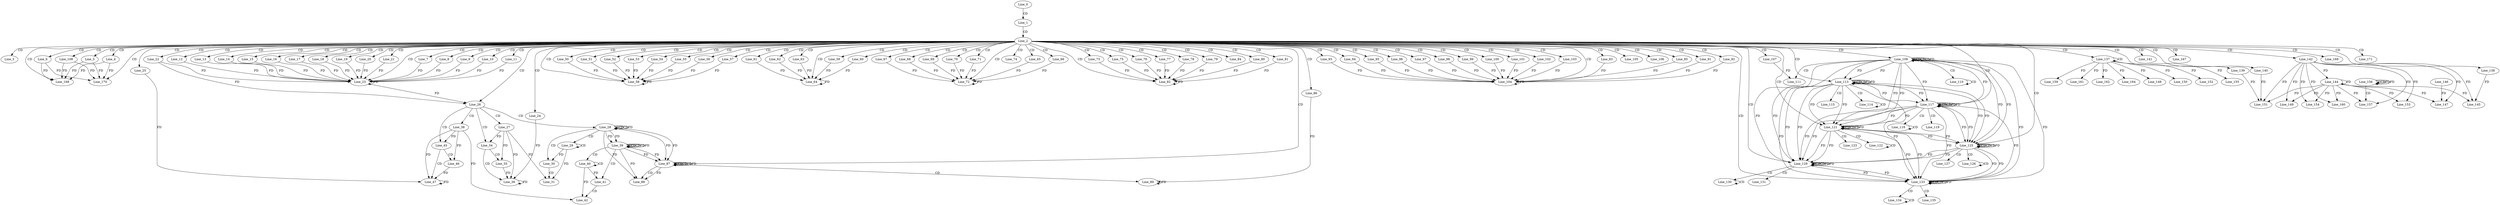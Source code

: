digraph G {
  Line_0;
  Line_1;
  Line_2;
  Line_3;
  Line_4;
  Line_5;
  Line_6;
  Line_7;
  Line_8;
  Line_9;
  Line_10;
  Line_11;
  Line_12;
  Line_13;
  Line_14;
  Line_15;
  Line_16;
  Line_17;
  Line_18;
  Line_19;
  Line_20;
  Line_21;
  Line_22;
  Line_23;
  Line_23;
  Line_24;
  Line_25;
  Line_26;
  Line_27;
  Line_28;
  Line_28;
  Line_28;
  Line_29;
  Line_29;
  Line_30;
  Line_31;
  Line_34;
  Line_34;
  Line_35;
  Line_35;
  Line_36;
  Line_36;
  Line_38;
  Line_39;
  Line_39;
  Line_39;
  Line_40;
  Line_40;
  Line_41;
  Line_42;
  Line_45;
  Line_45;
  Line_46;
  Line_46;
  Line_47;
  Line_47;
  Line_50;
  Line_51;
  Line_52;
  Line_53;
  Line_54;
  Line_55;
  Line_56;
  Line_57;
  Line_58;
  Line_58;
  Line_59;
  Line_60;
  Line_61;
  Line_62;
  Line_63;
  Line_64;
  Line_64;
  Line_65;
  Line_66;
  Line_67;
  Line_68;
  Line_69;
  Line_70;
  Line_71;
  Line_72;
  Line_72;
  Line_73;
  Line_74;
  Line_75;
  Line_76;
  Line_77;
  Line_78;
  Line_79;
  Line_80;
  Line_81;
  Line_82;
  Line_82;
  Line_83;
  Line_84;
  Line_85;
  Line_86;
  Line_87;
  Line_87;
  Line_87;
  Line_88;
  Line_88;
  Line_89;
  Line_91;
  Line_92;
  Line_93;
  Line_94;
  Line_95;
  Line_96;
  Line_97;
  Line_98;
  Line_99;
  Line_100;
  Line_101;
  Line_102;
  Line_103;
  Line_104;
  Line_104;
  Line_105;
  Line_106;
  Line_107;
  Line_108;
  Line_109;
  Line_109;
  Line_109;
  Line_110;
  Line_110;
  Line_111;
  Line_113;
  Line_113;
  Line_113;
  Line_114;
  Line_114;
  Line_115;
  Line_117;
  Line_117;
  Line_117;
  Line_118;
  Line_118;
  Line_119;
  Line_121;
  Line_121;
  Line_121;
  Line_122;
  Line_122;
  Line_123;
  Line_125;
  Line_125;
  Line_125;
  Line_126;
  Line_126;
  Line_127;
  Line_129;
  Line_129;
  Line_129;
  Line_130;
  Line_130;
  Line_131;
  Line_133;
  Line_133;
  Line_133;
  Line_134;
  Line_134;
  Line_135;
  Line_137;
  Line_137;
  Line_138;
  Line_139;
  Line_140;
  Line_141;
  Line_142;
  Line_144;
  Line_145;
  Line_147;
  Line_146;
  Line_148;
  Line_149;
  Line_150;
  Line_151;
  Line_152;
  Line_153;
  Line_154;
  Line_155;
  Line_156;
  Line_156;
  Line_156;
  Line_157;
  Line_159;
  Line_160;
  Line_161;
  Line_162;
  Line_164;
  Line_167;
  Line_168;
  Line_169;
  Line_170;
  Line_171;
  Line_0 -> Line_1 [ label="CD" ];
  Line_1 -> Line_2 [ label="CD" ];
  Line_2 -> Line_3 [ label="CD" ];
  Line_2 -> Line_4 [ label="CD" ];
  Line_2 -> Line_5 [ label="CD" ];
  Line_2 -> Line_6 [ label="CD" ];
  Line_2 -> Line_7 [ label="CD" ];
  Line_2 -> Line_8 [ label="CD" ];
  Line_2 -> Line_9 [ label="CD" ];
  Line_2 -> Line_10 [ label="CD" ];
  Line_2 -> Line_11 [ label="CD" ];
  Line_2 -> Line_12 [ label="CD" ];
  Line_2 -> Line_13 [ label="CD" ];
  Line_2 -> Line_14 [ label="CD" ];
  Line_2 -> Line_15 [ label="CD" ];
  Line_2 -> Line_16 [ label="CD" ];
  Line_2 -> Line_17 [ label="CD" ];
  Line_2 -> Line_18 [ label="CD" ];
  Line_2 -> Line_19 [ label="CD" ];
  Line_2 -> Line_20 [ label="CD" ];
  Line_2 -> Line_21 [ label="CD" ];
  Line_2 -> Line_22 [ label="CD" ];
  Line_2 -> Line_23 [ label="CD" ];
  Line_22 -> Line_23 [ label="FD" ];
  Line_23 -> Line_23 [ label="FD" ];
  Line_7 -> Line_23 [ label="FD" ];
  Line_8 -> Line_23 [ label="FD" ];
  Line_9 -> Line_23 [ label="FD" ];
  Line_15 -> Line_23 [ label="FD" ];
  Line_10 -> Line_23 [ label="FD" ];
  Line_11 -> Line_23 [ label="FD" ];
  Line_12 -> Line_23 [ label="FD" ];
  Line_13 -> Line_23 [ label="FD" ];
  Line_14 -> Line_23 [ label="FD" ];
  Line_16 -> Line_23 [ label="FD" ];
  Line_17 -> Line_23 [ label="FD" ];
  Line_18 -> Line_23 [ label="FD" ];
  Line_19 -> Line_23 [ label="FD" ];
  Line_20 -> Line_23 [ label="FD" ];
  Line_21 -> Line_23 [ label="FD" ];
  Line_2 -> Line_24 [ label="CD" ];
  Line_2 -> Line_25 [ label="CD" ];
  Line_2 -> Line_26 [ label="CD" ];
  Line_22 -> Line_26 [ label="FD" ];
  Line_23 -> Line_26 [ label="FD" ];
  Line_26 -> Line_27 [ label="CD" ];
  Line_26 -> Line_28 [ label="CD" ];
  Line_28 -> Line_28 [ label="CD" ];
  Line_28 -> Line_28 [ label="CD" ];
  Line_28 -> Line_28 [ label="FD" ];
  Line_28 -> Line_29 [ label="CD" ];
  Line_29 -> Line_29 [ label="CD" ];
  Line_28 -> Line_30 [ label="CD" ];
  Line_29 -> Line_30 [ label="FD" ];
  Line_30 -> Line_31 [ label="CD" ];
  Line_27 -> Line_31 [ label="FD" ];
  Line_29 -> Line_31 [ label="FD" ];
  Line_26 -> Line_34 [ label="CD" ];
  Line_27 -> Line_34 [ label="FD" ];
  Line_34 -> Line_35 [ label="CD" ];
  Line_27 -> Line_35 [ label="FD" ];
  Line_34 -> Line_36 [ label="CD" ];
  Line_24 -> Line_36 [ label="FD" ];
  Line_36 -> Line_36 [ label="FD" ];
  Line_27 -> Line_36 [ label="FD" ];
  Line_35 -> Line_36 [ label="FD" ];
  Line_26 -> Line_38 [ label="CD" ];
  Line_39 -> Line_39 [ label="CD" ];
  Line_28 -> Line_39 [ label="FD" ];
  Line_39 -> Line_39 [ label="CD" ];
  Line_39 -> Line_39 [ label="FD" ];
  Line_28 -> Line_39 [ label="FD" ];
  Line_39 -> Line_40 [ label="CD" ];
  Line_40 -> Line_40 [ label="CD" ];
  Line_39 -> Line_41 [ label="CD" ];
  Line_40 -> Line_41 [ label="FD" ];
  Line_41 -> Line_42 [ label="CD" ];
  Line_38 -> Line_42 [ label="FD" ];
  Line_40 -> Line_42 [ label="FD" ];
  Line_26 -> Line_45 [ label="CD" ];
  Line_38 -> Line_45 [ label="FD" ];
  Line_45 -> Line_46 [ label="CD" ];
  Line_38 -> Line_46 [ label="FD" ];
  Line_45 -> Line_47 [ label="CD" ];
  Line_25 -> Line_47 [ label="FD" ];
  Line_47 -> Line_47 [ label="FD" ];
  Line_38 -> Line_47 [ label="FD" ];
  Line_46 -> Line_47 [ label="FD" ];
  Line_2 -> Line_50 [ label="CD" ];
  Line_2 -> Line_51 [ label="CD" ];
  Line_2 -> Line_52 [ label="CD" ];
  Line_2 -> Line_53 [ label="CD" ];
  Line_2 -> Line_54 [ label="CD" ];
  Line_2 -> Line_55 [ label="CD" ];
  Line_2 -> Line_56 [ label="CD" ];
  Line_2 -> Line_57 [ label="CD" ];
  Line_2 -> Line_58 [ label="CD" ];
  Line_57 -> Line_58 [ label="FD" ];
  Line_58 -> Line_58 [ label="FD" ];
  Line_50 -> Line_58 [ label="FD" ];
  Line_51 -> Line_58 [ label="FD" ];
  Line_52 -> Line_58 [ label="FD" ];
  Line_56 -> Line_58 [ label="FD" ];
  Line_53 -> Line_58 [ label="FD" ];
  Line_54 -> Line_58 [ label="FD" ];
  Line_55 -> Line_58 [ label="FD" ];
  Line_2 -> Line_59 [ label="CD" ];
  Line_2 -> Line_60 [ label="CD" ];
  Line_2 -> Line_61 [ label="CD" ];
  Line_2 -> Line_62 [ label="CD" ];
  Line_2 -> Line_63 [ label="CD" ];
  Line_2 -> Line_64 [ label="CD" ];
  Line_63 -> Line_64 [ label="FD" ];
  Line_64 -> Line_64 [ label="FD" ];
  Line_59 -> Line_64 [ label="FD" ];
  Line_60 -> Line_64 [ label="FD" ];
  Line_61 -> Line_64 [ label="FD" ];
  Line_62 -> Line_64 [ label="FD" ];
  Line_2 -> Line_65 [ label="CD" ];
  Line_2 -> Line_66 [ label="CD" ];
  Line_2 -> Line_67 [ label="CD" ];
  Line_2 -> Line_68 [ label="CD" ];
  Line_2 -> Line_69 [ label="CD" ];
  Line_2 -> Line_70 [ label="CD" ];
  Line_2 -> Line_71 [ label="CD" ];
  Line_2 -> Line_72 [ label="CD" ];
  Line_71 -> Line_72 [ label="FD" ];
  Line_72 -> Line_72 [ label="FD" ];
  Line_65 -> Line_72 [ label="FD" ];
  Line_66 -> Line_72 [ label="FD" ];
  Line_67 -> Line_72 [ label="FD" ];
  Line_68 -> Line_72 [ label="FD" ];
  Line_69 -> Line_72 [ label="FD" ];
  Line_70 -> Line_72 [ label="FD" ];
  Line_2 -> Line_73 [ label="CD" ];
  Line_2 -> Line_74 [ label="CD" ];
  Line_2 -> Line_75 [ label="CD" ];
  Line_2 -> Line_76 [ label="CD" ];
  Line_2 -> Line_77 [ label="CD" ];
  Line_2 -> Line_78 [ label="CD" ];
  Line_2 -> Line_79 [ label="CD" ];
  Line_2 -> Line_80 [ label="CD" ];
  Line_2 -> Line_81 [ label="CD" ];
  Line_2 -> Line_82 [ label="CD" ];
  Line_81 -> Line_82 [ label="FD" ];
  Line_82 -> Line_82 [ label="FD" ];
  Line_73 -> Line_82 [ label="FD" ];
  Line_75 -> Line_82 [ label="FD" ];
  Line_76 -> Line_82 [ label="FD" ];
  Line_77 -> Line_82 [ label="FD" ];
  Line_78 -> Line_82 [ label="FD" ];
  Line_79 -> Line_82 [ label="FD" ];
  Line_80 -> Line_82 [ label="FD" ];
  Line_2 -> Line_83 [ label="CD" ];
  Line_2 -> Line_84 [ label="CD" ];
  Line_2 -> Line_85 [ label="CD" ];
  Line_2 -> Line_86 [ label="CD" ];
  Line_2 -> Line_87 [ label="CD" ];
  Line_87 -> Line_87 [ label="CD" ];
  Line_39 -> Line_87 [ label="FD" ];
  Line_28 -> Line_87 [ label="FD" ];
  Line_87 -> Line_87 [ label="CD" ];
  Line_87 -> Line_87 [ label="FD" ];
  Line_39 -> Line_87 [ label="FD" ];
  Line_28 -> Line_87 [ label="FD" ];
  Line_87 -> Line_88 [ label="CD" ];
  Line_87 -> Line_88 [ label="FD" ];
  Line_39 -> Line_88 [ label="FD" ];
  Line_28 -> Line_88 [ label="FD" ];
  Line_87 -> Line_89 [ label="CD" ];
  Line_89 -> Line_89 [ label="FD" ];
  Line_86 -> Line_89 [ label="FD" ];
  Line_2 -> Line_91 [ label="CD" ];
  Line_2 -> Line_92 [ label="CD" ];
  Line_2 -> Line_93 [ label="CD" ];
  Line_2 -> Line_94 [ label="CD" ];
  Line_2 -> Line_95 [ label="CD" ];
  Line_2 -> Line_96 [ label="CD" ];
  Line_2 -> Line_97 [ label="CD" ];
  Line_2 -> Line_98 [ label="CD" ];
  Line_2 -> Line_99 [ label="CD" ];
  Line_2 -> Line_100 [ label="CD" ];
  Line_2 -> Line_101 [ label="CD" ];
  Line_2 -> Line_102 [ label="CD" ];
  Line_2 -> Line_103 [ label="CD" ];
  Line_2 -> Line_104 [ label="CD" ];
  Line_103 -> Line_104 [ label="FD" ];
  Line_104 -> Line_104 [ label="FD" ];
  Line_83 -> Line_104 [ label="FD" ];
  Line_85 -> Line_104 [ label="FD" ];
  Line_91 -> Line_104 [ label="FD" ];
  Line_92 -> Line_104 [ label="FD" ];
  Line_93 -> Line_104 [ label="FD" ];
  Line_94 -> Line_104 [ label="FD" ];
  Line_95 -> Line_104 [ label="FD" ];
  Line_96 -> Line_104 [ label="FD" ];
  Line_97 -> Line_104 [ label="FD" ];
  Line_98 -> Line_104 [ label="FD" ];
  Line_99 -> Line_104 [ label="FD" ];
  Line_100 -> Line_104 [ label="FD" ];
  Line_101 -> Line_104 [ label="FD" ];
  Line_102 -> Line_104 [ label="FD" ];
  Line_2 -> Line_105 [ label="CD" ];
  Line_2 -> Line_106 [ label="CD" ];
  Line_2 -> Line_107 [ label="CD" ];
  Line_2 -> Line_108 [ label="CD" ];
  Line_2 -> Line_109 [ label="CD" ];
  Line_109 -> Line_109 [ label="CD" ];
  Line_109 -> Line_109 [ label="CD" ];
  Line_109 -> Line_109 [ label="FD" ];
  Line_109 -> Line_110 [ label="CD" ];
  Line_110 -> Line_110 [ label="CD" ];
  Line_109 -> Line_111 [ label="CD" ];
  Line_107 -> Line_111 [ label="FD" ];
  Line_2 -> Line_113 [ label="CD" ];
  Line_113 -> Line_113 [ label="CD" ];
  Line_109 -> Line_113 [ label="FD" ];
  Line_113 -> Line_113 [ label="CD" ];
  Line_113 -> Line_113 [ label="FD" ];
  Line_109 -> Line_113 [ label="FD" ];
  Line_113 -> Line_114 [ label="CD" ];
  Line_114 -> Line_114 [ label="CD" ];
  Line_113 -> Line_115 [ label="CD" ];
  Line_2 -> Line_117 [ label="CD" ];
  Line_117 -> Line_117 [ label="CD" ];
  Line_113 -> Line_117 [ label="FD" ];
  Line_109 -> Line_117 [ label="FD" ];
  Line_117 -> Line_117 [ label="CD" ];
  Line_117 -> Line_117 [ label="FD" ];
  Line_113 -> Line_117 [ label="FD" ];
  Line_109 -> Line_117 [ label="FD" ];
  Line_117 -> Line_118 [ label="CD" ];
  Line_118 -> Line_118 [ label="CD" ];
  Line_117 -> Line_119 [ label="CD" ];
  Line_2 -> Line_121 [ label="CD" ];
  Line_121 -> Line_121 [ label="CD" ];
  Line_117 -> Line_121 [ label="FD" ];
  Line_113 -> Line_121 [ label="FD" ];
  Line_109 -> Line_121 [ label="FD" ];
  Line_121 -> Line_121 [ label="CD" ];
  Line_121 -> Line_121 [ label="FD" ];
  Line_117 -> Line_121 [ label="FD" ];
  Line_113 -> Line_121 [ label="FD" ];
  Line_109 -> Line_121 [ label="FD" ];
  Line_121 -> Line_122 [ label="CD" ];
  Line_122 -> Line_122 [ label="CD" ];
  Line_121 -> Line_123 [ label="CD" ];
  Line_2 -> Line_125 [ label="CD" ];
  Line_125 -> Line_125 [ label="CD" ];
  Line_121 -> Line_125 [ label="FD" ];
  Line_117 -> Line_125 [ label="FD" ];
  Line_113 -> Line_125 [ label="FD" ];
  Line_109 -> Line_125 [ label="FD" ];
  Line_125 -> Line_125 [ label="CD" ];
  Line_125 -> Line_125 [ label="FD" ];
  Line_121 -> Line_125 [ label="FD" ];
  Line_117 -> Line_125 [ label="FD" ];
  Line_113 -> Line_125 [ label="FD" ];
  Line_109 -> Line_125 [ label="FD" ];
  Line_125 -> Line_126 [ label="CD" ];
  Line_126 -> Line_126 [ label="CD" ];
  Line_125 -> Line_127 [ label="CD" ];
  Line_2 -> Line_129 [ label="CD" ];
  Line_129 -> Line_129 [ label="CD" ];
  Line_125 -> Line_129 [ label="FD" ];
  Line_121 -> Line_129 [ label="FD" ];
  Line_117 -> Line_129 [ label="FD" ];
  Line_113 -> Line_129 [ label="FD" ];
  Line_109 -> Line_129 [ label="FD" ];
  Line_129 -> Line_129 [ label="CD" ];
  Line_129 -> Line_129 [ label="FD" ];
  Line_125 -> Line_129 [ label="FD" ];
  Line_121 -> Line_129 [ label="FD" ];
  Line_117 -> Line_129 [ label="FD" ];
  Line_113 -> Line_129 [ label="FD" ];
  Line_109 -> Line_129 [ label="FD" ];
  Line_129 -> Line_130 [ label="CD" ];
  Line_130 -> Line_130 [ label="CD" ];
  Line_129 -> Line_131 [ label="CD" ];
  Line_2 -> Line_133 [ label="CD" ];
  Line_133 -> Line_133 [ label="CD" ];
  Line_129 -> Line_133 [ label="FD" ];
  Line_125 -> Line_133 [ label="FD" ];
  Line_121 -> Line_133 [ label="FD" ];
  Line_117 -> Line_133 [ label="FD" ];
  Line_113 -> Line_133 [ label="FD" ];
  Line_109 -> Line_133 [ label="FD" ];
  Line_133 -> Line_133 [ label="CD" ];
  Line_133 -> Line_133 [ label="FD" ];
  Line_129 -> Line_133 [ label="FD" ];
  Line_125 -> Line_133 [ label="FD" ];
  Line_121 -> Line_133 [ label="FD" ];
  Line_117 -> Line_133 [ label="FD" ];
  Line_113 -> Line_133 [ label="FD" ];
  Line_109 -> Line_133 [ label="FD" ];
  Line_133 -> Line_134 [ label="CD" ];
  Line_134 -> Line_134 [ label="CD" ];
  Line_133 -> Line_135 [ label="CD" ];
  Line_2 -> Line_137 [ label="CD" ];
  Line_137 -> Line_137 [ label="CD" ];
  Line_2 -> Line_138 [ label="CD" ];
  Line_2 -> Line_139 [ label="CD" ];
  Line_2 -> Line_140 [ label="CD" ];
  Line_2 -> Line_141 [ label="CD" ];
  Line_2 -> Line_142 [ label="CD" ];
  Line_142 -> Line_144 [ label="FD" ];
  Line_144 -> Line_144 [ label="FD" ];
  Line_142 -> Line_145 [ label="FD" ];
  Line_144 -> Line_145 [ label="FD" ];
  Line_138 -> Line_145 [ label="FD" ];
  Line_142 -> Line_147 [ label="FD" ];
  Line_144 -> Line_147 [ label="FD" ];
  Line_146 -> Line_147 [ label="FD" ];
  Line_137 -> Line_148 [ label="FD" ];
  Line_142 -> Line_149 [ label="FD" ];
  Line_144 -> Line_149 [ label="FD" ];
  Line_137 -> Line_150 [ label="FD" ];
  Line_142 -> Line_151 [ label="FD" ];
  Line_144 -> Line_151 [ label="FD" ];
  Line_139 -> Line_151 [ label="FD" ];
  Line_140 -> Line_151 [ label="FD" ];
  Line_137 -> Line_152 [ label="FD" ];
  Line_142 -> Line_153 [ label="FD" ];
  Line_144 -> Line_153 [ label="FD" ];
  Line_142 -> Line_154 [ label="FD" ];
  Line_144 -> Line_154 [ label="FD" ];
  Line_137 -> Line_155 [ label="FD" ];
  Line_156 -> Line_156 [ label="CD" ];
  Line_156 -> Line_156 [ label="FD" ];
  Line_156 -> Line_157 [ label="CD" ];
  Line_142 -> Line_157 [ label="FD" ];
  Line_144 -> Line_157 [ label="FD" ];
  Line_137 -> Line_159 [ label="FD" ];
  Line_142 -> Line_160 [ label="FD" ];
  Line_144 -> Line_160 [ label="FD" ];
  Line_137 -> Line_161 [ label="FD" ];
  Line_137 -> Line_162 [ label="FD" ];
  Line_137 -> Line_164 [ label="FD" ];
  Line_2 -> Line_167 [ label="CD" ];
  Line_2 -> Line_168 [ label="CD" ];
  Line_108 -> Line_168 [ label="FD" ];
  Line_4 -> Line_168 [ label="FD" ];
  Line_5 -> Line_168 [ label="FD" ];
  Line_6 -> Line_168 [ label="FD" ];
  Line_2 -> Line_169 [ label="CD" ];
  Line_2 -> Line_170 [ label="CD" ];
  Line_108 -> Line_170 [ label="FD" ];
  Line_4 -> Line_170 [ label="FD" ];
  Line_5 -> Line_170 [ label="FD" ];
  Line_6 -> Line_170 [ label="FD" ];
  Line_2 -> Line_171 [ label="CD" ];
  Line_39 -> Line_39 [ label="FD" ];
  Line_87 -> Line_87 [ label="FD" ];
  Line_109 -> Line_109 [ label="FD" ];
  Line_113 -> Line_113 [ label="FD" ];
  Line_117 -> Line_117 [ label="FD" ];
  Line_121 -> Line_121 [ label="FD" ];
  Line_125 -> Line_125 [ label="FD" ];
  Line_129 -> Line_129 [ label="FD" ];
  Line_133 -> Line_133 [ label="FD" ];
  Line_156 -> Line_156 [ label="FD" ];
}
